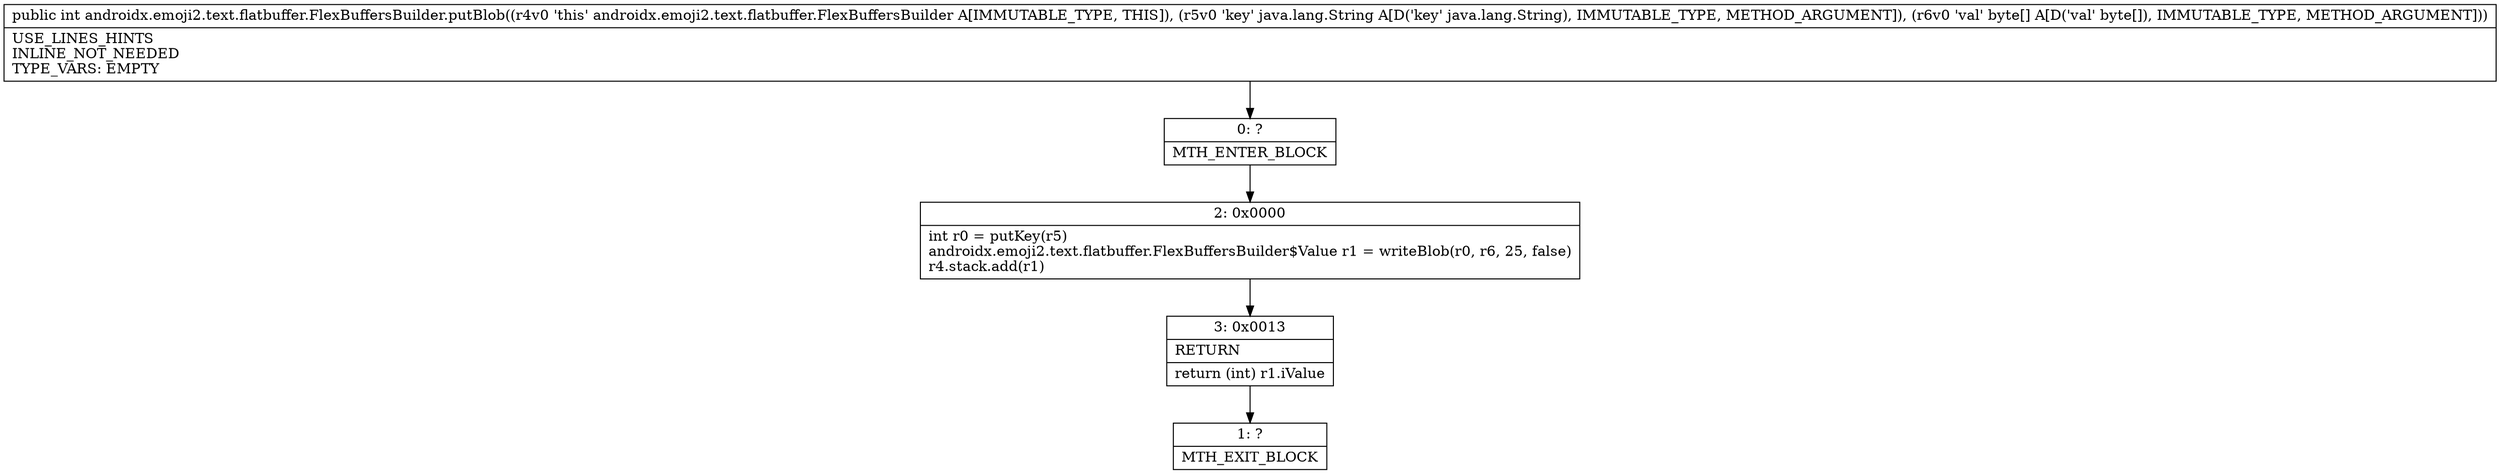 digraph "CFG forandroidx.emoji2.text.flatbuffer.FlexBuffersBuilder.putBlob(Ljava\/lang\/String;[B)I" {
Node_0 [shape=record,label="{0\:\ ?|MTH_ENTER_BLOCK\l}"];
Node_2 [shape=record,label="{2\:\ 0x0000|int r0 = putKey(r5)\landroidx.emoji2.text.flatbuffer.FlexBuffersBuilder$Value r1 = writeBlob(r0, r6, 25, false)\lr4.stack.add(r1)\l}"];
Node_3 [shape=record,label="{3\:\ 0x0013|RETURN\l|return (int) r1.iValue\l}"];
Node_1 [shape=record,label="{1\:\ ?|MTH_EXIT_BLOCK\l}"];
MethodNode[shape=record,label="{public int androidx.emoji2.text.flatbuffer.FlexBuffersBuilder.putBlob((r4v0 'this' androidx.emoji2.text.flatbuffer.FlexBuffersBuilder A[IMMUTABLE_TYPE, THIS]), (r5v0 'key' java.lang.String A[D('key' java.lang.String), IMMUTABLE_TYPE, METHOD_ARGUMENT]), (r6v0 'val' byte[] A[D('val' byte[]), IMMUTABLE_TYPE, METHOD_ARGUMENT]))  | USE_LINES_HINTS\lINLINE_NOT_NEEDED\lTYPE_VARS: EMPTY\l}"];
MethodNode -> Node_0;Node_0 -> Node_2;
Node_2 -> Node_3;
Node_3 -> Node_1;
}


